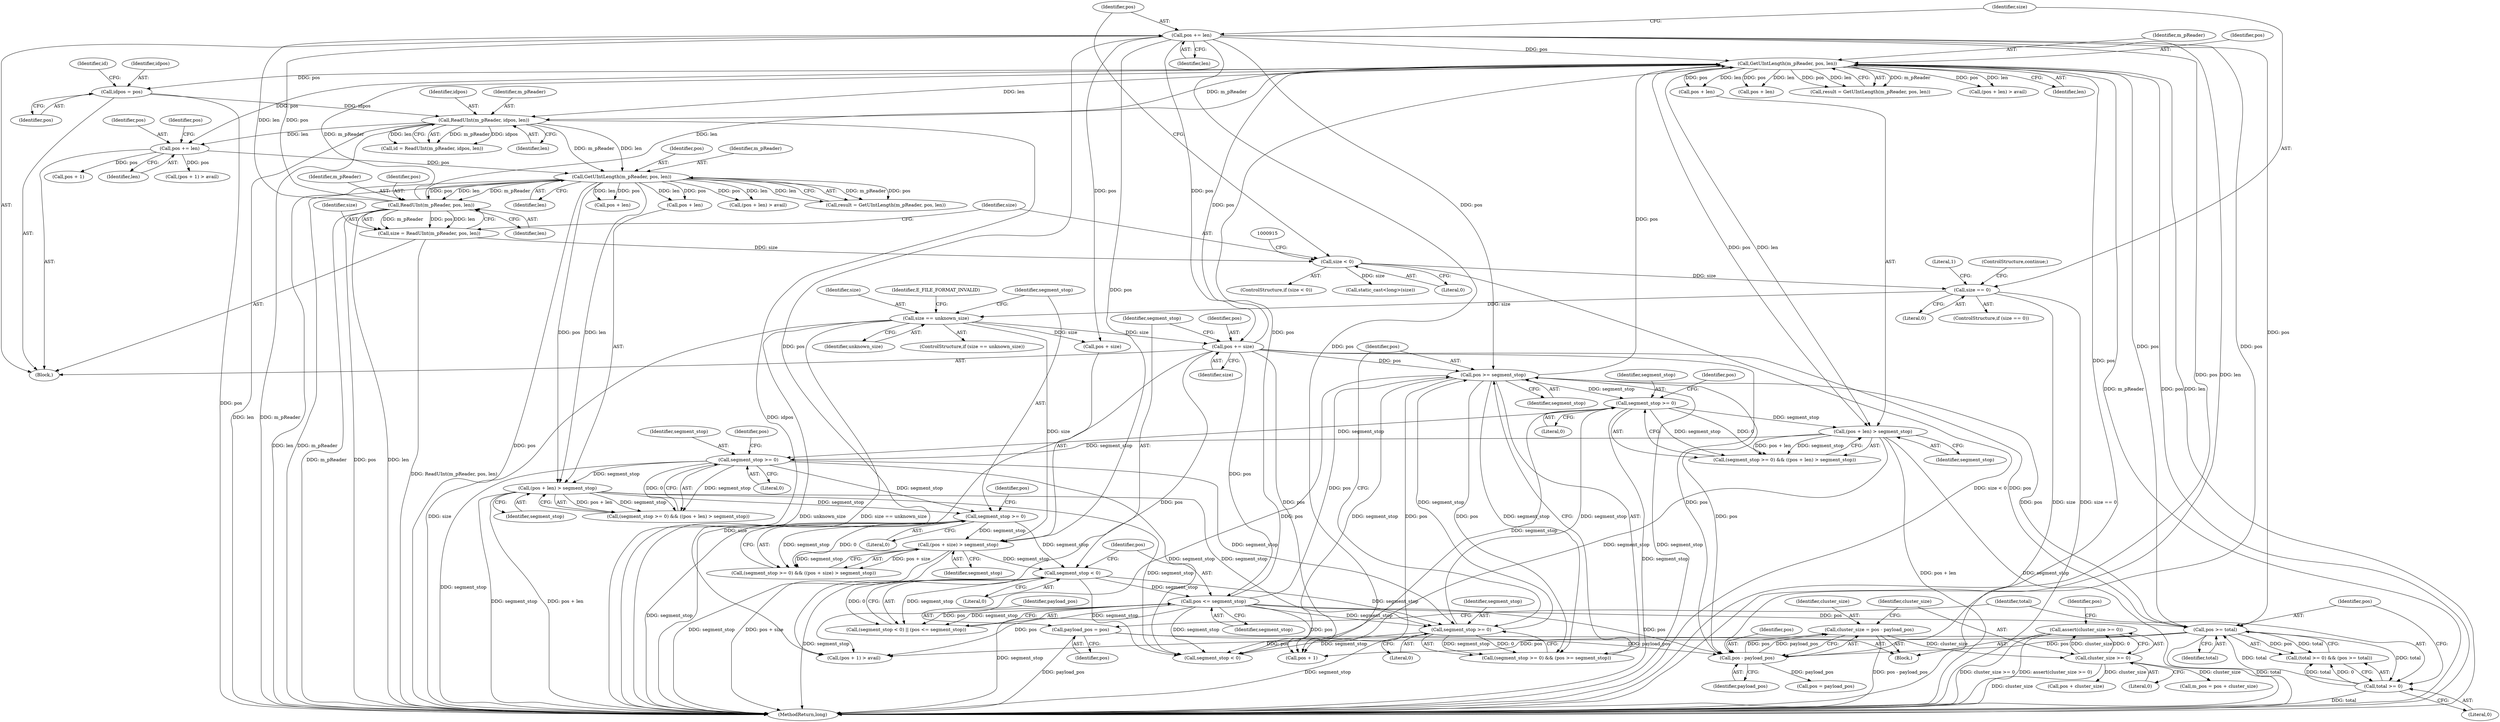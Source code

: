 digraph "1_Android_cc274e2abe8b2a6698a5c47d8aa4bb45f1f9538d_6@API" {
"1000961" [label="(Call,assert(cluster_size >= 0))"];
"1000962" [label="(Call,cluster_size >= 0)"];
"1000956" [label="(Call,cluster_size = pos - payload_pos)"];
"1000958" [label="(Call,pos - payload_pos)"];
"1000917" [label="(Call,pos += len)"];
"1000905" [label="(Call,ReadUInt(m_pReader, pos, len))"];
"1000864" [label="(Call,GetUIntLength(m_pReader, pos, len))"];
"1000813" [label="(Call,ReadUInt(m_pReader, idpos, len))"];
"1000768" [label="(Call,GetUIntLength(m_pReader, pos, len))"];
"1000945" [label="(Call,pos += size)"];
"1000928" [label="(Call,size == unknown_size)"];
"1000921" [label="(Call,size == 0)"];
"1000910" [label="(Call,size < 0)"];
"1000903" [label="(Call,size = ReadUInt(m_pReader, pos, len))"];
"1000749" [label="(Call,pos >= segment_stop)"];
"1000740" [label="(Call,pos >= total)"];
"1000953" [label="(Call,pos <= segment_stop)"];
"1000950" [label="(Call,segment_stop < 0)"];
"1000935" [label="(Call,segment_stop >= 0)"];
"1000887" [label="(Call,(pos + len) > segment_stop)"];
"1000884" [label="(Call,segment_stop >= 0)"];
"1000788" [label="(Call,segment_stop >= 0)"];
"1000746" [label="(Call,segment_stop >= 0)"];
"1000791" [label="(Call,(pos + len) > segment_stop)"];
"1000938" [label="(Call,(pos + size) > segment_stop)"];
"1000737" [label="(Call,total >= 0)"];
"1000807" [label="(Call,idpos = pos)"];
"1000847" [label="(Call,pos += len)"];
"1000730" [label="(Call,payload_pos = pos)"];
"1000919" [label="(Identifier,len)"];
"1001006" [label="(Call,pos + cluster_size)"];
"1000862" [label="(Call,result = GetUIntLength(m_pReader, pos, len))"];
"1000930" [label="(Identifier,unknown_size)"];
"1000741" [label="(Identifier,pos)"];
"1000866" [label="(Identifier,pos)"];
"1000965" [label="(Call,pos = payload_pos)"];
"1000920" [label="(ControlStructure,if (size == 0))"];
"1000909" [label="(ControlStructure,if (size < 0))"];
"1000747" [label="(Identifier,segment_stop)"];
"1000952" [label="(Literal,0)"];
"1000732" [label="(Identifier,pos)"];
"1000950" [label="(Call,segment_stop < 0)"];
"1000905" [label="(Call,ReadUInt(m_pReader, pos, len))"];
"1000814" [label="(Identifier,m_pReader)"];
"1000867" [label="(Identifier,len)"];
"1000904" [label="(Identifier,size)"];
"1001019" [label="(MethodReturn,long)"];
"1000946" [label="(Identifier,pos)"];
"1000956" [label="(Call,cluster_size = pos - payload_pos)"];
"1000958" [label="(Call,pos - payload_pos)"];
"1000800" [label="(Call,pos + len)"];
"1000793" [label="(Identifier,pos)"];
"1000906" [label="(Identifier,m_pReader)"];
"1000887" [label="(Call,(pos + len) > segment_stop)"];
"1000924" [label="(ControlStructure,continue;)"];
"1000811" [label="(Call,id = ReadUInt(m_pReader, idpos, len))"];
"1000755" [label="(Call,pos + 1)"];
"1000922" [label="(Identifier,size)"];
"1000791" [label="(Call,(pos + len) > segment_stop)"];
"1000734" [label="(Block,)"];
"1000923" [label="(Literal,0)"];
"1000942" [label="(Identifier,segment_stop)"];
"1000766" [label="(Call,result = GetUIntLength(m_pReader, pos, len))"];
"1000929" [label="(Identifier,size)"];
"1000738" [label="(Identifier,total)"];
"1000799" [label="(Call,(pos + len) > avail)"];
"1000947" [label="(Identifier,size)"];
"1000911" [label="(Identifier,size)"];
"1000962" [label="(Call,cluster_size >= 0)"];
"1000940" [label="(Identifier,pos)"];
"1000769" [label="(Identifier,m_pReader)"];
"1000883" [label="(Call,(segment_stop >= 0) && ((pos + len) > segment_stop))"];
"1000740" [label="(Call,pos >= total)"];
"1000787" [label="(Call,(segment_stop >= 0) && ((pos + len) > segment_stop))"];
"1000816" [label="(Identifier,len)"];
"1001011" [label="(Call,segment_stop < 0)"];
"1000918" [label="(Identifier,pos)"];
"1000848" [label="(Identifier,pos)"];
"1000955" [label="(Identifier,segment_stop)"];
"1000853" [label="(Identifier,pos)"];
"1000966" [label="(Identifier,pos)"];
"1000964" [label="(Literal,0)"];
"1000917" [label="(Call,pos += len)"];
"1000847" [label="(Call,pos += len)"];
"1000852" [label="(Call,pos + 1)"];
"1000959" [label="(Identifier,pos)"];
"1000807" [label="(Call,idpos = pos)"];
"1000910" [label="(Call,size < 0)"];
"1000731" [label="(Identifier,payload_pos)"];
"1000748" [label="(Literal,0)"];
"1000889" [label="(Identifier,pos)"];
"1000728" [label="(Block,)"];
"1000926" [label="(Literal,1)"];
"1000789" [label="(Identifier,segment_stop)"];
"1000914" [label="(Call,static_cast<long>(size))"];
"1000849" [label="(Identifier,len)"];
"1000961" [label="(Call,assert(cluster_size >= 0))"];
"1000891" [label="(Identifier,segment_stop)"];
"1000771" [label="(Identifier,len)"];
"1000938" [label="(Call,(pos + size) > segment_stop)"];
"1000737" [label="(Call,total >= 0)"];
"1000936" [label="(Identifier,segment_stop)"];
"1000749" [label="(Call,pos >= segment_stop)"];
"1000730" [label="(Call,payload_pos = pos)"];
"1000813" [label="(Call,ReadUInt(m_pReader, idpos, len))"];
"1000934" [label="(Call,(segment_stop >= 0) && ((pos + size) > segment_stop))"];
"1001004" [label="(Call,m_pos = pos + cluster_size)"];
"1000945" [label="(Call,pos += size)"];
"1000963" [label="(Identifier,cluster_size)"];
"1000742" [label="(Identifier,total)"];
"1000949" [label="(Call,(segment_stop < 0) || (pos <= segment_stop))"];
"1000939" [label="(Call,pos + size)"];
"1000792" [label="(Call,pos + len)"];
"1000795" [label="(Identifier,segment_stop)"];
"1000888" [label="(Call,pos + len)"];
"1000885" [label="(Identifier,segment_stop)"];
"1000937" [label="(Literal,0)"];
"1000809" [label="(Identifier,pos)"];
"1000864" [label="(Call,GetUIntLength(m_pReader, pos, len))"];
"1000896" [label="(Call,pos + len)"];
"1000932" [label="(Identifier,E_FILE_FORMAT_INVALID)"];
"1000908" [label="(Identifier,len)"];
"1000768" [label="(Call,GetUIntLength(m_pReader, pos, len))"];
"1000815" [label="(Identifier,idpos)"];
"1000745" [label="(Call,(segment_stop >= 0) && (pos >= segment_stop))"];
"1000886" [label="(Literal,0)"];
"1000865" [label="(Identifier,m_pReader)"];
"1000912" [label="(Literal,0)"];
"1000750" [label="(Identifier,pos)"];
"1000960" [label="(Identifier,payload_pos)"];
"1000903" [label="(Call,size = ReadUInt(m_pReader, pos, len))"];
"1000739" [label="(Literal,0)"];
"1000851" [label="(Call,(pos + 1) > avail)"];
"1000751" [label="(Identifier,segment_stop)"];
"1000884" [label="(Call,segment_stop >= 0)"];
"1000754" [label="(Call,(pos + 1) > avail)"];
"1000935" [label="(Call,segment_stop >= 0)"];
"1000954" [label="(Identifier,pos)"];
"1000953" [label="(Call,pos <= segment_stop)"];
"1000951" [label="(Identifier,segment_stop)"];
"1000907" [label="(Identifier,pos)"];
"1000895" [label="(Call,(pos + len) > avail)"];
"1000927" [label="(ControlStructure,if (size == unknown_size))"];
"1000790" [label="(Literal,0)"];
"1000921" [label="(Call,size == 0)"];
"1000808" [label="(Identifier,idpos)"];
"1000957" [label="(Identifier,cluster_size)"];
"1000788" [label="(Call,segment_stop >= 0)"];
"1000746" [label="(Call,segment_stop >= 0)"];
"1000928" [label="(Call,size == unknown_size)"];
"1000812" [label="(Identifier,id)"];
"1000736" [label="(Call,(total >= 0) && (pos >= total))"];
"1000770" [label="(Identifier,pos)"];
"1000961" -> "1000728"  [label="AST: "];
"1000961" -> "1000962"  [label="CFG: "];
"1000962" -> "1000961"  [label="AST: "];
"1000966" -> "1000961"  [label="CFG: "];
"1000961" -> "1001019"  [label="DDG: cluster_size >= 0"];
"1000961" -> "1001019"  [label="DDG: assert(cluster_size >= 0)"];
"1000962" -> "1000961"  [label="DDG: cluster_size"];
"1000962" -> "1000961"  [label="DDG: 0"];
"1000962" -> "1000964"  [label="CFG: "];
"1000963" -> "1000962"  [label="AST: "];
"1000964" -> "1000962"  [label="AST: "];
"1000962" -> "1001019"  [label="DDG: cluster_size"];
"1000956" -> "1000962"  [label="DDG: cluster_size"];
"1000962" -> "1001004"  [label="DDG: cluster_size"];
"1000962" -> "1001006"  [label="DDG: cluster_size"];
"1000956" -> "1000728"  [label="AST: "];
"1000956" -> "1000958"  [label="CFG: "];
"1000957" -> "1000956"  [label="AST: "];
"1000958" -> "1000956"  [label="AST: "];
"1000963" -> "1000956"  [label="CFG: "];
"1000956" -> "1001019"  [label="DDG: pos - payload_pos"];
"1000958" -> "1000956"  [label="DDG: pos"];
"1000958" -> "1000956"  [label="DDG: payload_pos"];
"1000958" -> "1000960"  [label="CFG: "];
"1000959" -> "1000958"  [label="AST: "];
"1000960" -> "1000958"  [label="AST: "];
"1000917" -> "1000958"  [label="DDG: pos"];
"1000945" -> "1000958"  [label="DDG: pos"];
"1000749" -> "1000958"  [label="DDG: pos"];
"1000740" -> "1000958"  [label="DDG: pos"];
"1000953" -> "1000958"  [label="DDG: pos"];
"1000768" -> "1000958"  [label="DDG: pos"];
"1000730" -> "1000958"  [label="DDG: payload_pos"];
"1000958" -> "1000965"  [label="DDG: payload_pos"];
"1000917" -> "1000734"  [label="AST: "];
"1000917" -> "1000919"  [label="CFG: "];
"1000918" -> "1000917"  [label="AST: "];
"1000919" -> "1000917"  [label="AST: "];
"1000922" -> "1000917"  [label="CFG: "];
"1000917" -> "1001019"  [label="DDG: pos"];
"1000917" -> "1001019"  [label="DDG: len"];
"1000917" -> "1000740"  [label="DDG: pos"];
"1000917" -> "1000749"  [label="DDG: pos"];
"1000917" -> "1000754"  [label="DDG: pos"];
"1000917" -> "1000755"  [label="DDG: pos"];
"1000917" -> "1000768"  [label="DDG: pos"];
"1000905" -> "1000917"  [label="DDG: len"];
"1000905" -> "1000917"  [label="DDG: pos"];
"1000917" -> "1000938"  [label="DDG: pos"];
"1000917" -> "1000939"  [label="DDG: pos"];
"1000917" -> "1000945"  [label="DDG: pos"];
"1000905" -> "1000903"  [label="AST: "];
"1000905" -> "1000908"  [label="CFG: "];
"1000906" -> "1000905"  [label="AST: "];
"1000907" -> "1000905"  [label="AST: "];
"1000908" -> "1000905"  [label="AST: "];
"1000903" -> "1000905"  [label="CFG: "];
"1000905" -> "1001019"  [label="DDG: m_pReader"];
"1000905" -> "1001019"  [label="DDG: pos"];
"1000905" -> "1001019"  [label="DDG: len"];
"1000905" -> "1000768"  [label="DDG: m_pReader"];
"1000905" -> "1000768"  [label="DDG: len"];
"1000905" -> "1000903"  [label="DDG: m_pReader"];
"1000905" -> "1000903"  [label="DDG: pos"];
"1000905" -> "1000903"  [label="DDG: len"];
"1000864" -> "1000905"  [label="DDG: m_pReader"];
"1000864" -> "1000905"  [label="DDG: pos"];
"1000864" -> "1000905"  [label="DDG: len"];
"1000864" -> "1000862"  [label="AST: "];
"1000864" -> "1000867"  [label="CFG: "];
"1000865" -> "1000864"  [label="AST: "];
"1000866" -> "1000864"  [label="AST: "];
"1000867" -> "1000864"  [label="AST: "];
"1000862" -> "1000864"  [label="CFG: "];
"1000864" -> "1001019"  [label="DDG: pos"];
"1000864" -> "1001019"  [label="DDG: len"];
"1000864" -> "1001019"  [label="DDG: m_pReader"];
"1000864" -> "1000862"  [label="DDG: m_pReader"];
"1000864" -> "1000862"  [label="DDG: pos"];
"1000864" -> "1000862"  [label="DDG: len"];
"1000813" -> "1000864"  [label="DDG: m_pReader"];
"1000813" -> "1000864"  [label="DDG: len"];
"1000847" -> "1000864"  [label="DDG: pos"];
"1000864" -> "1000887"  [label="DDG: pos"];
"1000864" -> "1000887"  [label="DDG: len"];
"1000864" -> "1000888"  [label="DDG: pos"];
"1000864" -> "1000888"  [label="DDG: len"];
"1000864" -> "1000895"  [label="DDG: pos"];
"1000864" -> "1000895"  [label="DDG: len"];
"1000864" -> "1000896"  [label="DDG: pos"];
"1000864" -> "1000896"  [label="DDG: len"];
"1000813" -> "1000811"  [label="AST: "];
"1000813" -> "1000816"  [label="CFG: "];
"1000814" -> "1000813"  [label="AST: "];
"1000815" -> "1000813"  [label="AST: "];
"1000816" -> "1000813"  [label="AST: "];
"1000811" -> "1000813"  [label="CFG: "];
"1000813" -> "1001019"  [label="DDG: len"];
"1000813" -> "1001019"  [label="DDG: m_pReader"];
"1000813" -> "1001019"  [label="DDG: idpos"];
"1000813" -> "1000811"  [label="DDG: m_pReader"];
"1000813" -> "1000811"  [label="DDG: idpos"];
"1000813" -> "1000811"  [label="DDG: len"];
"1000768" -> "1000813"  [label="DDG: m_pReader"];
"1000768" -> "1000813"  [label="DDG: len"];
"1000807" -> "1000813"  [label="DDG: idpos"];
"1000813" -> "1000847"  [label="DDG: len"];
"1000768" -> "1000766"  [label="AST: "];
"1000768" -> "1000771"  [label="CFG: "];
"1000769" -> "1000768"  [label="AST: "];
"1000770" -> "1000768"  [label="AST: "];
"1000771" -> "1000768"  [label="AST: "];
"1000766" -> "1000768"  [label="CFG: "];
"1000768" -> "1001019"  [label="DDG: m_pReader"];
"1000768" -> "1001019"  [label="DDG: pos"];
"1000768" -> "1001019"  [label="DDG: len"];
"1000768" -> "1000766"  [label="DDG: m_pReader"];
"1000768" -> "1000766"  [label="DDG: pos"];
"1000768" -> "1000766"  [label="DDG: len"];
"1000945" -> "1000768"  [label="DDG: pos"];
"1000749" -> "1000768"  [label="DDG: pos"];
"1000740" -> "1000768"  [label="DDG: pos"];
"1000953" -> "1000768"  [label="DDG: pos"];
"1000768" -> "1000791"  [label="DDG: pos"];
"1000768" -> "1000791"  [label="DDG: len"];
"1000768" -> "1000792"  [label="DDG: pos"];
"1000768" -> "1000792"  [label="DDG: len"];
"1000768" -> "1000799"  [label="DDG: pos"];
"1000768" -> "1000799"  [label="DDG: len"];
"1000768" -> "1000800"  [label="DDG: pos"];
"1000768" -> "1000800"  [label="DDG: len"];
"1000768" -> "1000807"  [label="DDG: pos"];
"1000768" -> "1000847"  [label="DDG: pos"];
"1000945" -> "1000734"  [label="AST: "];
"1000945" -> "1000947"  [label="CFG: "];
"1000946" -> "1000945"  [label="AST: "];
"1000947" -> "1000945"  [label="AST: "];
"1000951" -> "1000945"  [label="CFG: "];
"1000945" -> "1001019"  [label="DDG: size"];
"1000945" -> "1000740"  [label="DDG: pos"];
"1000945" -> "1000749"  [label="DDG: pos"];
"1000945" -> "1000754"  [label="DDG: pos"];
"1000945" -> "1000755"  [label="DDG: pos"];
"1000928" -> "1000945"  [label="DDG: size"];
"1000945" -> "1000953"  [label="DDG: pos"];
"1000928" -> "1000927"  [label="AST: "];
"1000928" -> "1000930"  [label="CFG: "];
"1000929" -> "1000928"  [label="AST: "];
"1000930" -> "1000928"  [label="AST: "];
"1000932" -> "1000928"  [label="CFG: "];
"1000936" -> "1000928"  [label="CFG: "];
"1000928" -> "1001019"  [label="DDG: size"];
"1000928" -> "1001019"  [label="DDG: unknown_size"];
"1000928" -> "1001019"  [label="DDG: size == unknown_size"];
"1000921" -> "1000928"  [label="DDG: size"];
"1000928" -> "1000938"  [label="DDG: size"];
"1000928" -> "1000939"  [label="DDG: size"];
"1000921" -> "1000920"  [label="AST: "];
"1000921" -> "1000923"  [label="CFG: "];
"1000922" -> "1000921"  [label="AST: "];
"1000923" -> "1000921"  [label="AST: "];
"1000924" -> "1000921"  [label="CFG: "];
"1000926" -> "1000921"  [label="CFG: "];
"1000921" -> "1001019"  [label="DDG: size == 0"];
"1000921" -> "1001019"  [label="DDG: size"];
"1000910" -> "1000921"  [label="DDG: size"];
"1000910" -> "1000909"  [label="AST: "];
"1000910" -> "1000912"  [label="CFG: "];
"1000911" -> "1000910"  [label="AST: "];
"1000912" -> "1000910"  [label="AST: "];
"1000915" -> "1000910"  [label="CFG: "];
"1000918" -> "1000910"  [label="CFG: "];
"1000910" -> "1001019"  [label="DDG: size < 0"];
"1000903" -> "1000910"  [label="DDG: size"];
"1000910" -> "1000914"  [label="DDG: size"];
"1000903" -> "1000734"  [label="AST: "];
"1000904" -> "1000903"  [label="AST: "];
"1000911" -> "1000903"  [label="CFG: "];
"1000903" -> "1001019"  [label="DDG: ReadUInt(m_pReader, pos, len)"];
"1000749" -> "1000745"  [label="AST: "];
"1000749" -> "1000751"  [label="CFG: "];
"1000750" -> "1000749"  [label="AST: "];
"1000751" -> "1000749"  [label="AST: "];
"1000745" -> "1000749"  [label="CFG: "];
"1000749" -> "1001019"  [label="DDG: segment_stop"];
"1000749" -> "1000745"  [label="DDG: pos"];
"1000749" -> "1000745"  [label="DDG: segment_stop"];
"1000740" -> "1000749"  [label="DDG: pos"];
"1000953" -> "1000749"  [label="DDG: pos"];
"1000746" -> "1000749"  [label="DDG: segment_stop"];
"1000749" -> "1000754"  [label="DDG: pos"];
"1000749" -> "1000755"  [label="DDG: pos"];
"1000749" -> "1000788"  [label="DDG: segment_stop"];
"1000749" -> "1001011"  [label="DDG: segment_stop"];
"1000740" -> "1000736"  [label="AST: "];
"1000740" -> "1000742"  [label="CFG: "];
"1000741" -> "1000740"  [label="AST: "];
"1000742" -> "1000740"  [label="AST: "];
"1000736" -> "1000740"  [label="CFG: "];
"1000740" -> "1001019"  [label="DDG: total"];
"1000740" -> "1000737"  [label="DDG: total"];
"1000740" -> "1000736"  [label="DDG: pos"];
"1000740" -> "1000736"  [label="DDG: total"];
"1000953" -> "1000740"  [label="DDG: pos"];
"1000737" -> "1000740"  [label="DDG: total"];
"1000740" -> "1000754"  [label="DDG: pos"];
"1000740" -> "1000755"  [label="DDG: pos"];
"1000953" -> "1000949"  [label="AST: "];
"1000953" -> "1000955"  [label="CFG: "];
"1000954" -> "1000953"  [label="AST: "];
"1000955" -> "1000953"  [label="AST: "];
"1000949" -> "1000953"  [label="CFG: "];
"1000953" -> "1001019"  [label="DDG: segment_stop"];
"1000953" -> "1000746"  [label="DDG: segment_stop"];
"1000953" -> "1000754"  [label="DDG: pos"];
"1000953" -> "1000755"  [label="DDG: pos"];
"1000953" -> "1000949"  [label="DDG: pos"];
"1000953" -> "1000949"  [label="DDG: segment_stop"];
"1000950" -> "1000953"  [label="DDG: segment_stop"];
"1000953" -> "1001011"  [label="DDG: segment_stop"];
"1000950" -> "1000949"  [label="AST: "];
"1000950" -> "1000952"  [label="CFG: "];
"1000951" -> "1000950"  [label="AST: "];
"1000952" -> "1000950"  [label="AST: "];
"1000954" -> "1000950"  [label="CFG: "];
"1000949" -> "1000950"  [label="CFG: "];
"1000950" -> "1001019"  [label="DDG: segment_stop"];
"1000950" -> "1000746"  [label="DDG: segment_stop"];
"1000950" -> "1000949"  [label="DDG: segment_stop"];
"1000950" -> "1000949"  [label="DDG: 0"];
"1000935" -> "1000950"  [label="DDG: segment_stop"];
"1000938" -> "1000950"  [label="DDG: segment_stop"];
"1000950" -> "1001011"  [label="DDG: segment_stop"];
"1000935" -> "1000934"  [label="AST: "];
"1000935" -> "1000937"  [label="CFG: "];
"1000936" -> "1000935"  [label="AST: "];
"1000937" -> "1000935"  [label="AST: "];
"1000940" -> "1000935"  [label="CFG: "];
"1000934" -> "1000935"  [label="CFG: "];
"1000935" -> "1001019"  [label="DDG: segment_stop"];
"1000935" -> "1000934"  [label="DDG: segment_stop"];
"1000935" -> "1000934"  [label="DDG: 0"];
"1000887" -> "1000935"  [label="DDG: segment_stop"];
"1000884" -> "1000935"  [label="DDG: segment_stop"];
"1000935" -> "1000938"  [label="DDG: segment_stop"];
"1000887" -> "1000883"  [label="AST: "];
"1000887" -> "1000891"  [label="CFG: "];
"1000888" -> "1000887"  [label="AST: "];
"1000891" -> "1000887"  [label="AST: "];
"1000883" -> "1000887"  [label="CFG: "];
"1000887" -> "1001019"  [label="DDG: segment_stop"];
"1000887" -> "1001019"  [label="DDG: pos + len"];
"1000887" -> "1000746"  [label="DDG: segment_stop"];
"1000887" -> "1000883"  [label="DDG: pos + len"];
"1000887" -> "1000883"  [label="DDG: segment_stop"];
"1000884" -> "1000887"  [label="DDG: segment_stop"];
"1000887" -> "1001011"  [label="DDG: segment_stop"];
"1000884" -> "1000883"  [label="AST: "];
"1000884" -> "1000886"  [label="CFG: "];
"1000885" -> "1000884"  [label="AST: "];
"1000886" -> "1000884"  [label="AST: "];
"1000889" -> "1000884"  [label="CFG: "];
"1000883" -> "1000884"  [label="CFG: "];
"1000884" -> "1001019"  [label="DDG: segment_stop"];
"1000884" -> "1000746"  [label="DDG: segment_stop"];
"1000884" -> "1000883"  [label="DDG: segment_stop"];
"1000884" -> "1000883"  [label="DDG: 0"];
"1000788" -> "1000884"  [label="DDG: segment_stop"];
"1000791" -> "1000884"  [label="DDG: segment_stop"];
"1000884" -> "1001011"  [label="DDG: segment_stop"];
"1000788" -> "1000787"  [label="AST: "];
"1000788" -> "1000790"  [label="CFG: "];
"1000789" -> "1000788"  [label="AST: "];
"1000790" -> "1000788"  [label="AST: "];
"1000793" -> "1000788"  [label="CFG: "];
"1000787" -> "1000788"  [label="CFG: "];
"1000788" -> "1001019"  [label="DDG: segment_stop"];
"1000788" -> "1000787"  [label="DDG: segment_stop"];
"1000788" -> "1000787"  [label="DDG: 0"];
"1000746" -> "1000788"  [label="DDG: segment_stop"];
"1000788" -> "1000791"  [label="DDG: segment_stop"];
"1000788" -> "1001011"  [label="DDG: segment_stop"];
"1000746" -> "1000745"  [label="AST: "];
"1000746" -> "1000748"  [label="CFG: "];
"1000747" -> "1000746"  [label="AST: "];
"1000748" -> "1000746"  [label="AST: "];
"1000750" -> "1000746"  [label="CFG: "];
"1000745" -> "1000746"  [label="CFG: "];
"1000746" -> "1001019"  [label="DDG: segment_stop"];
"1000746" -> "1000745"  [label="DDG: segment_stop"];
"1000746" -> "1000745"  [label="DDG: 0"];
"1000746" -> "1001011"  [label="DDG: segment_stop"];
"1000791" -> "1000787"  [label="AST: "];
"1000791" -> "1000795"  [label="CFG: "];
"1000792" -> "1000791"  [label="AST: "];
"1000795" -> "1000791"  [label="AST: "];
"1000787" -> "1000791"  [label="CFG: "];
"1000791" -> "1001019"  [label="DDG: pos + len"];
"1000791" -> "1001019"  [label="DDG: segment_stop"];
"1000791" -> "1000787"  [label="DDG: pos + len"];
"1000791" -> "1000787"  [label="DDG: segment_stop"];
"1000791" -> "1001011"  [label="DDG: segment_stop"];
"1000938" -> "1000934"  [label="AST: "];
"1000938" -> "1000942"  [label="CFG: "];
"1000939" -> "1000938"  [label="AST: "];
"1000942" -> "1000938"  [label="AST: "];
"1000934" -> "1000938"  [label="CFG: "];
"1000938" -> "1001019"  [label="DDG: pos + size"];
"1000938" -> "1001019"  [label="DDG: segment_stop"];
"1000938" -> "1000934"  [label="DDG: pos + size"];
"1000938" -> "1000934"  [label="DDG: segment_stop"];
"1000737" -> "1000736"  [label="AST: "];
"1000737" -> "1000739"  [label="CFG: "];
"1000738" -> "1000737"  [label="AST: "];
"1000739" -> "1000737"  [label="AST: "];
"1000741" -> "1000737"  [label="CFG: "];
"1000736" -> "1000737"  [label="CFG: "];
"1000737" -> "1001019"  [label="DDG: total"];
"1000737" -> "1000736"  [label="DDG: total"];
"1000737" -> "1000736"  [label="DDG: 0"];
"1000807" -> "1000734"  [label="AST: "];
"1000807" -> "1000809"  [label="CFG: "];
"1000808" -> "1000807"  [label="AST: "];
"1000809" -> "1000807"  [label="AST: "];
"1000812" -> "1000807"  [label="CFG: "];
"1000807" -> "1001019"  [label="DDG: pos"];
"1000847" -> "1000734"  [label="AST: "];
"1000847" -> "1000849"  [label="CFG: "];
"1000848" -> "1000847"  [label="AST: "];
"1000849" -> "1000847"  [label="AST: "];
"1000853" -> "1000847"  [label="CFG: "];
"1000847" -> "1000851"  [label="DDG: pos"];
"1000847" -> "1000852"  [label="DDG: pos"];
"1000730" -> "1000728"  [label="AST: "];
"1000730" -> "1000732"  [label="CFG: "];
"1000731" -> "1000730"  [label="AST: "];
"1000732" -> "1000730"  [label="AST: "];
"1000738" -> "1000730"  [label="CFG: "];
"1000730" -> "1001019"  [label="DDG: payload_pos"];
}
